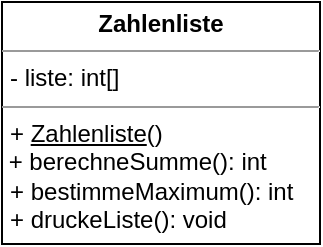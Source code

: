 <mxfile version="21.6.9" type="github">
  <diagram name="Seite-1" id="n50YsQVgjFoi5HFnZvC2">
    <mxGraphModel dx="467" dy="316" grid="0" gridSize="10" guides="1" tooltips="1" connect="1" arrows="1" fold="1" page="1" pageScale="1" pageWidth="827" pageHeight="1169" math="0" shadow="0">
      <root>
        <mxCell id="0" />
        <mxCell id="1" parent="0" />
        <mxCell id="zDR5rnlX6OSqblCzweE_-5" value="&lt;p style=&quot;margin: 0px ; margin-top: 4px ; text-align: center&quot;&gt;&lt;b&gt;Zahlenliste&lt;/b&gt;&lt;br&gt;&lt;/p&gt;&lt;hr size=&quot;1&quot;&gt;&lt;p style=&quot;margin: 0px ; margin-left: 4px&quot;&gt;- liste: int[]&lt;/p&gt;&lt;hr size=&quot;1&quot;&gt;&lt;p style=&quot;margin: 0px ; margin-left: 4px&quot;&gt;+ &lt;u&gt;Zahlenliste&lt;/u&gt;()&lt;/p&gt;&amp;nbsp;+ berechneSumme(): int&lt;p style=&quot;margin: 0px ; margin-left: 4px&quot;&gt;+ bestimmeMaximum(): int &lt;br&gt;&lt;/p&gt;&lt;p style=&quot;margin: 0px ; margin-left: 4px&quot;&gt;+ druckeListe(): void&lt;/p&gt;" style="verticalAlign=top;align=left;overflow=fill;fontSize=12;fontFamily=Helvetica;html=1;" vertex="1" parent="1">
          <mxGeometry x="119" y="284" width="159" height="121" as="geometry" />
        </mxCell>
      </root>
    </mxGraphModel>
  </diagram>
</mxfile>
